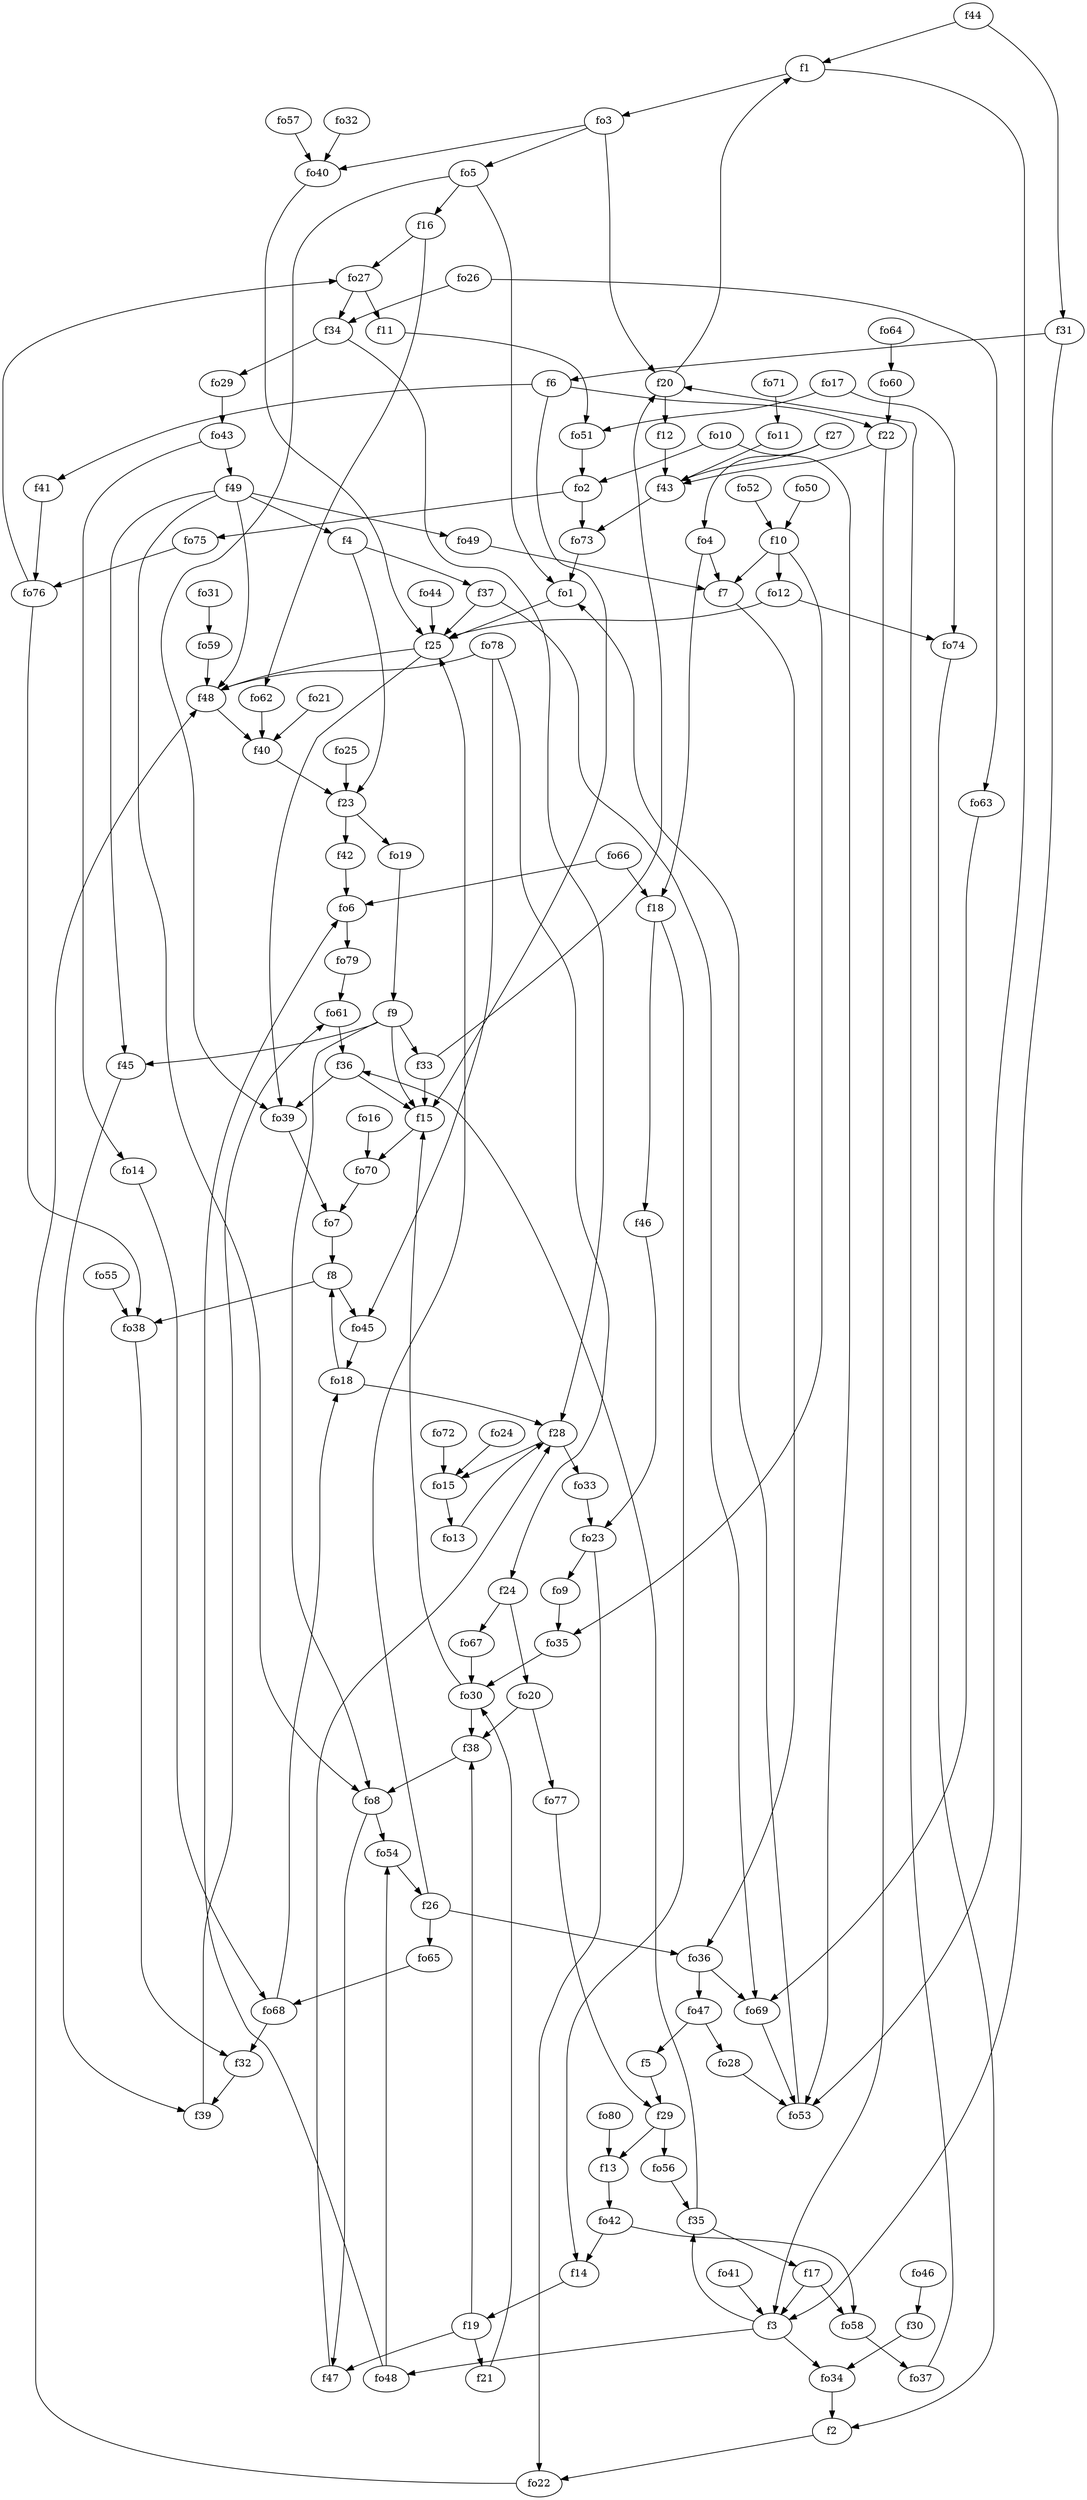 strict digraph  {
f1;
f2;
f3;
f4;
f5;
f6;
f7;
f8;
f9;
f10;
f11;
f12;
f13;
f14;
f15;
f16;
f17;
f18;
f19;
f20;
f21;
f22;
f23;
f24;
f25;
f26;
f27;
f28;
f29;
f30;
f31;
f32;
f33;
f34;
f35;
f36;
f37;
f38;
f39;
f40;
f41;
f42;
f43;
f44;
f45;
f46;
f47;
f48;
f49;
fo1;
fo2;
fo3;
fo4;
fo5;
fo6;
fo7;
fo8;
fo9;
fo10;
fo11;
fo12;
fo13;
fo14;
fo15;
fo16;
fo17;
fo18;
fo19;
fo20;
fo21;
fo22;
fo23;
fo24;
fo25;
fo26;
fo27;
fo28;
fo29;
fo30;
fo31;
fo32;
fo33;
fo34;
fo35;
fo36;
fo37;
fo38;
fo39;
fo40;
fo41;
fo42;
fo43;
fo44;
fo45;
fo46;
fo47;
fo48;
fo49;
fo50;
fo51;
fo52;
fo53;
fo54;
fo55;
fo56;
fo57;
fo58;
fo59;
fo60;
fo61;
fo62;
fo63;
fo64;
fo65;
fo66;
fo67;
fo68;
fo69;
fo70;
fo71;
fo72;
fo73;
fo74;
fo75;
fo76;
fo77;
fo78;
fo79;
fo80;
f1 -> fo53  [weight=2];
f1 -> fo3  [weight=2];
f2 -> fo22  [weight=2];
f3 -> fo34  [weight=2];
f3 -> f35  [weight=2];
f3 -> fo48  [weight=2];
f4 -> f23  [weight=2];
f4 -> f37  [weight=2];
f5 -> f29  [weight=2];
f6 -> f22  [weight=2];
f6 -> f15  [weight=2];
f6 -> f41  [weight=2];
f7 -> fo36  [weight=2];
f8 -> fo45  [weight=2];
f8 -> fo38  [weight=2];
f9 -> f15  [weight=2];
f9 -> f45  [weight=2];
f9 -> f33  [weight=2];
f9 -> fo8  [weight=2];
f10 -> fo35  [weight=2];
f10 -> fo12  [weight=2];
f10 -> f7  [weight=2];
f11 -> fo51  [weight=2];
f12 -> f43  [weight=2];
f13 -> fo42  [weight=2];
f14 -> f19  [weight=2];
f15 -> fo70  [weight=2];
f16 -> fo27  [weight=2];
f16 -> fo62  [weight=2];
f17 -> fo58  [weight=2];
f17 -> f3  [weight=2];
f18 -> f46  [weight=2];
f18 -> f14  [weight=2];
f19 -> f38  [weight=2];
f19 -> f47  [weight=2];
f19 -> f21  [weight=2];
f20 -> f1  [weight=2];
f20 -> f12  [weight=2];
f21 -> fo30  [weight=2];
f22 -> f43  [weight=2];
f22 -> f3  [weight=2];
f23 -> f42  [weight=2];
f23 -> fo19  [weight=2];
f24 -> fo20  [weight=2];
f24 -> fo67  [weight=2];
f25 -> f48  [weight=2];
f25 -> fo39  [weight=2];
f26 -> f25  [weight=2];
f26 -> fo36  [weight=2];
f26 -> fo65  [weight=2];
f27 -> f43  [weight=2];
f27 -> fo4  [weight=2];
f28 -> fo15  [weight=2];
f28 -> fo33  [weight=2];
f29 -> f13  [weight=2];
f29 -> fo56  [weight=2];
f30 -> fo34  [weight=2];
f31 -> f6  [weight=2];
f31 -> f3  [weight=2];
f32 -> f39  [weight=2];
f33 -> f15  [weight=2];
f33 -> f20  [weight=2];
f34 -> fo29  [weight=2];
f34 -> f28  [weight=2];
f35 -> f36  [weight=2];
f35 -> f17  [weight=2];
f36 -> f15  [weight=2];
f36 -> fo39  [weight=2];
f37 -> f25  [weight=2];
f37 -> fo69  [weight=2];
f38 -> fo8  [weight=2];
f39 -> fo61  [weight=2];
f40 -> f23  [weight=2];
f41 -> fo76  [weight=2];
f42 -> fo6  [weight=2];
f43 -> fo73  [weight=2];
f44 -> f1  [weight=2];
f44 -> f31  [weight=2];
f45 -> f39  [weight=2];
f46 -> fo23  [weight=2];
f47 -> f28  [weight=2];
f48 -> f40  [weight=2];
f49 -> f48  [weight=2];
f49 -> fo8  [weight=2];
f49 -> fo49  [weight=2];
f49 -> f4  [weight=2];
f49 -> f45  [weight=2];
fo1 -> f25  [weight=2];
fo2 -> fo75  [weight=2];
fo2 -> fo73  [weight=2];
fo3 -> f20  [weight=2];
fo3 -> fo40  [weight=2];
fo3 -> fo5  [weight=2];
fo4 -> f7  [weight=2];
fo4 -> f18  [weight=2];
fo5 -> fo39  [weight=2];
fo5 -> fo1  [weight=2];
fo5 -> f16  [weight=2];
fo6 -> fo79  [weight=2];
fo7 -> f8  [weight=2];
fo8 -> fo54  [weight=2];
fo8 -> f47  [weight=2];
fo9 -> fo35  [weight=2];
fo10 -> fo53  [weight=2];
fo10 -> fo2  [weight=2];
fo11 -> f43  [weight=2];
fo12 -> f25  [weight=2];
fo12 -> fo74  [weight=2];
fo13 -> f28  [weight=2];
fo14 -> fo68  [weight=2];
fo15 -> fo13  [weight=2];
fo16 -> fo70  [weight=2];
fo17 -> fo74  [weight=2];
fo17 -> fo51  [weight=2];
fo18 -> f8  [weight=2];
fo18 -> f28  [weight=2];
fo19 -> f9  [weight=2];
fo20 -> fo77  [weight=2];
fo20 -> f38  [weight=2];
fo21 -> f40  [weight=2];
fo22 -> f48  [weight=2];
fo23 -> fo9  [weight=2];
fo23 -> fo22  [weight=2];
fo24 -> fo15  [weight=2];
fo25 -> f23  [weight=2];
fo26 -> fo63  [weight=2];
fo26 -> f34  [weight=2];
fo27 -> f11  [weight=2];
fo27 -> f34  [weight=2];
fo28 -> fo53  [weight=2];
fo29 -> fo43  [weight=2];
fo30 -> f38  [weight=2];
fo30 -> f15  [weight=2];
fo31 -> fo59  [weight=2];
fo32 -> fo40  [weight=2];
fo33 -> fo23  [weight=2];
fo34 -> f2  [weight=2];
fo35 -> fo30  [weight=2];
fo36 -> fo47  [weight=2];
fo36 -> fo69  [weight=2];
fo37 -> f20  [weight=2];
fo38 -> f32  [weight=2];
fo39 -> fo7  [weight=2];
fo40 -> f25  [weight=2];
fo41 -> f3  [weight=2];
fo42 -> fo58  [weight=2];
fo42 -> f14  [weight=2];
fo43 -> f49  [weight=2];
fo43 -> fo14  [weight=2];
fo44 -> f25  [weight=2];
fo45 -> fo18  [weight=2];
fo46 -> f30  [weight=2];
fo47 -> f5  [weight=2];
fo47 -> fo28  [weight=2];
fo48 -> fo54  [weight=2];
fo48 -> fo6  [weight=2];
fo49 -> f7  [weight=2];
fo50 -> f10  [weight=2];
fo51 -> fo2  [weight=2];
fo52 -> f10  [weight=2];
fo53 -> fo1  [weight=2];
fo54 -> f26  [weight=2];
fo55 -> fo38  [weight=2];
fo56 -> f35  [weight=2];
fo57 -> fo40  [weight=2];
fo58 -> fo37  [weight=2];
fo59 -> f48  [weight=2];
fo60 -> f22  [weight=2];
fo61 -> f36  [weight=2];
fo62 -> f40  [weight=2];
fo63 -> fo69  [weight=2];
fo64 -> fo60  [weight=2];
fo65 -> fo68  [weight=2];
fo66 -> f18  [weight=2];
fo66 -> fo6  [weight=2];
fo67 -> fo30  [weight=2];
fo68 -> f32  [weight=2];
fo68 -> fo18  [weight=2];
fo69 -> fo53  [weight=2];
fo70 -> fo7  [weight=2];
fo71 -> fo11  [weight=2];
fo72 -> fo15  [weight=2];
fo73 -> fo1  [weight=2];
fo74 -> f2  [weight=2];
fo75 -> fo76  [weight=2];
fo76 -> fo38  [weight=2];
fo76 -> fo27  [weight=2];
fo77 -> f29  [weight=2];
fo78 -> f24  [weight=2];
fo78 -> fo45  [weight=2];
fo78 -> f48  [weight=2];
fo79 -> fo61  [weight=2];
fo80 -> f13  [weight=2];
}
